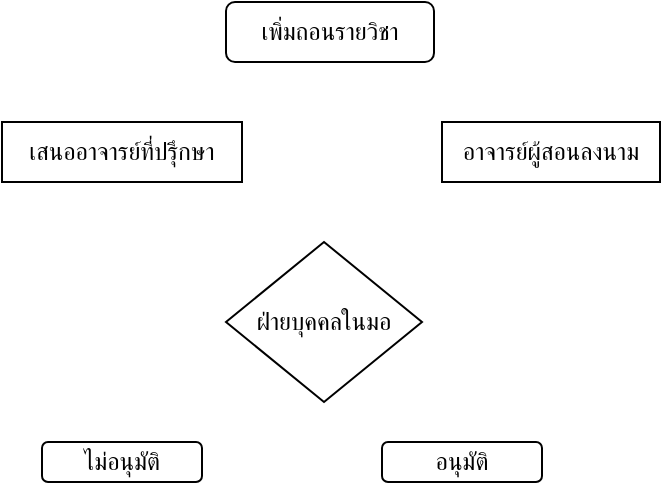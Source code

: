 <mxfile version="16.0.3" type="github">
  <diagram id="C5RBs43oDa-KdzZeNtuy" name="Page-1">
    <mxGraphModel dx="716" dy="377" grid="1" gridSize="10" guides="1" tooltips="1" connect="1" arrows="1" fold="1" page="1" pageScale="1" pageWidth="827" pageHeight="1169" math="0" shadow="0">
      <root>
        <mxCell id="WIyWlLk6GJQsqaUBKTNV-0" />
        <mxCell id="WIyWlLk6GJQsqaUBKTNV-1" parent="WIyWlLk6GJQsqaUBKTNV-0" />
        <mxCell id="gXetPkqHok_qFsUxH-uy-0" value="เพิ่มถอนรายวิชา" style="rounded=1;whiteSpace=wrap;html=1;" vertex="1" parent="WIyWlLk6GJQsqaUBKTNV-1">
          <mxGeometry x="362" y="10" width="104" height="30" as="geometry" />
        </mxCell>
        <mxCell id="gXetPkqHok_qFsUxH-uy-1" value="อาจารย์ผู้สอนลงนาม" style="rounded=0;whiteSpace=wrap;html=1;" vertex="1" parent="WIyWlLk6GJQsqaUBKTNV-1">
          <mxGeometry x="470" y="70" width="109" height="30" as="geometry" />
        </mxCell>
        <mxCell id="gXetPkqHok_qFsUxH-uy-5" value="เสนออาจารย์ที่ปรึุกษา" style="rounded=0;whiteSpace=wrap;html=1;" vertex="1" parent="WIyWlLk6GJQsqaUBKTNV-1">
          <mxGeometry x="250" y="70" width="120" height="30" as="geometry" />
        </mxCell>
        <mxCell id="gXetPkqHok_qFsUxH-uy-22" value="ฝ่ายบุคคลในมอ" style="rhombus;whiteSpace=wrap;html=1;" vertex="1" parent="WIyWlLk6GJQsqaUBKTNV-1">
          <mxGeometry x="362" y="130" width="98" height="80" as="geometry" />
        </mxCell>
        <mxCell id="gXetPkqHok_qFsUxH-uy-23" value="ไม่อนุมัติ" style="rounded=1;whiteSpace=wrap;html=1;" vertex="1" parent="WIyWlLk6GJQsqaUBKTNV-1">
          <mxGeometry x="270" y="230" width="80" height="20" as="geometry" />
        </mxCell>
        <mxCell id="gXetPkqHok_qFsUxH-uy-25" value="อนุมัติ" style="rounded=1;whiteSpace=wrap;html=1;" vertex="1" parent="WIyWlLk6GJQsqaUBKTNV-1">
          <mxGeometry x="440" y="230" width="80" height="20" as="geometry" />
        </mxCell>
      </root>
    </mxGraphModel>
  </diagram>
</mxfile>
